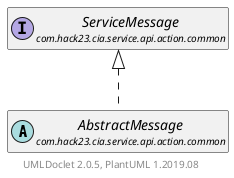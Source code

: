 @startuml
    set namespaceSeparator none
    hide empty fields
    hide empty methods

    abstract class "<size:14>AbstractMessage\n<size:10>com.hack23.cia.service.api.action.common" as com.hack23.cia.service.api.action.common.AbstractMessage [[AbstractMessage.html]] {
    }

    interface "<size:14>ServiceMessage\n<size:10>com.hack23.cia.service.api.action.common" as com.hack23.cia.service.api.action.common.ServiceMessage [[ServiceMessage.html]]

    com.hack23.cia.service.api.action.common.ServiceMessage <|.. com.hack23.cia.service.api.action.common.AbstractMessage

    center footer UMLDoclet 2.0.5, PlantUML 1.2019.08
@enduml
